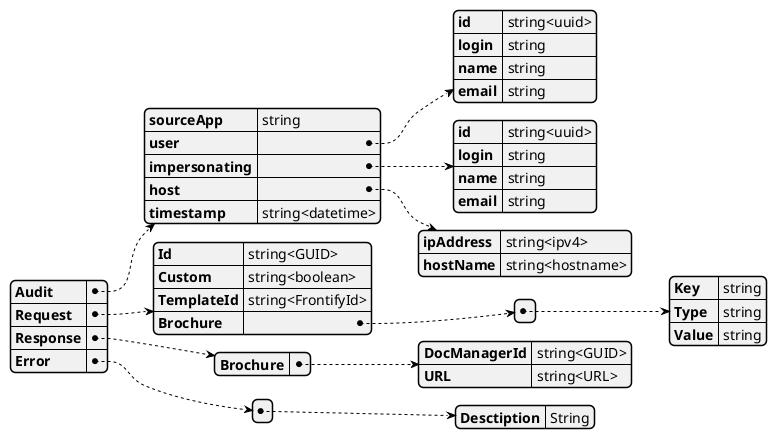 @startjson
{
    "Audit": {
        "sourceApp": "string",
        "user": {
            "id" : "string<uuid>",
            "login": "string",
            "name": "string",
            "email": "string"
        },
        "impersonating": {
            "id" : "string<uuid>",
            "login": "string",
            "name": "string",
            "email": "string"
        },
        "host":{
            "ipAddress":"string<ipv4>",
            "hostName":"string<hostname>"
        },
        "timestamp": "string<datetime>"
    },
    "Request" : {
        "Id": "string<GUID>",
        "Custom" : "string<boolean>",
        "TemplateId": "string<FrontifyId>",
        "Brochure": [
            { 
              "Key": "string",
              "Type": "string",
              "Value": "string"
            }
        ]
    },
    "Response": {
      "Brochure" : {
        "DocManagerId": "string<GUID>",
        "URL": "string<URL>"
      }
    },
    "Error" : [
      {
        "Desctiption" : "String"
      }
    ]    
}
@endjson
